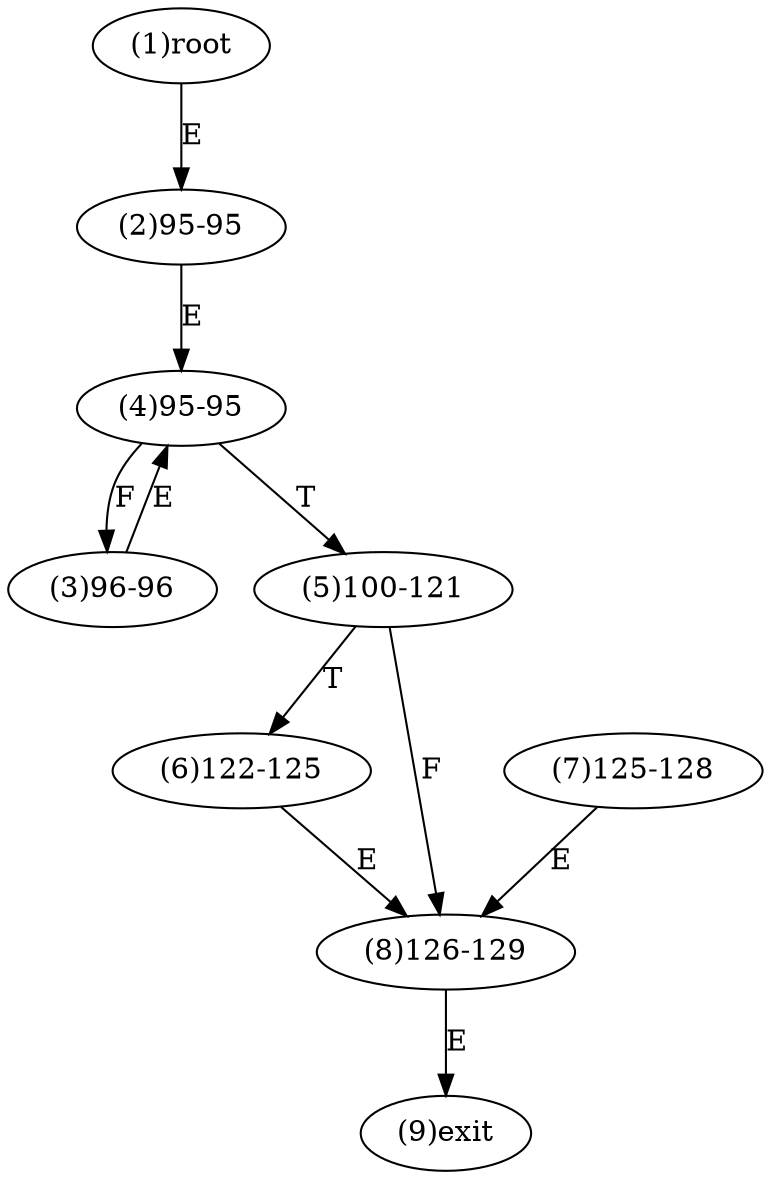 digraph "" { 
1[ label="(1)root"];
2[ label="(2)95-95"];
3[ label="(3)96-96"];
4[ label="(4)95-95"];
5[ label="(5)100-121"];
6[ label="(6)122-125"];
7[ label="(7)125-128"];
8[ label="(8)126-129"];
9[ label="(9)exit"];
1->2[ label="E"];
2->4[ label="E"];
3->4[ label="E"];
4->3[ label="F"];
4->5[ label="T"];
5->8[ label="F"];
5->6[ label="T"];
6->8[ label="E"];
7->8[ label="E"];
8->9[ label="E"];
}